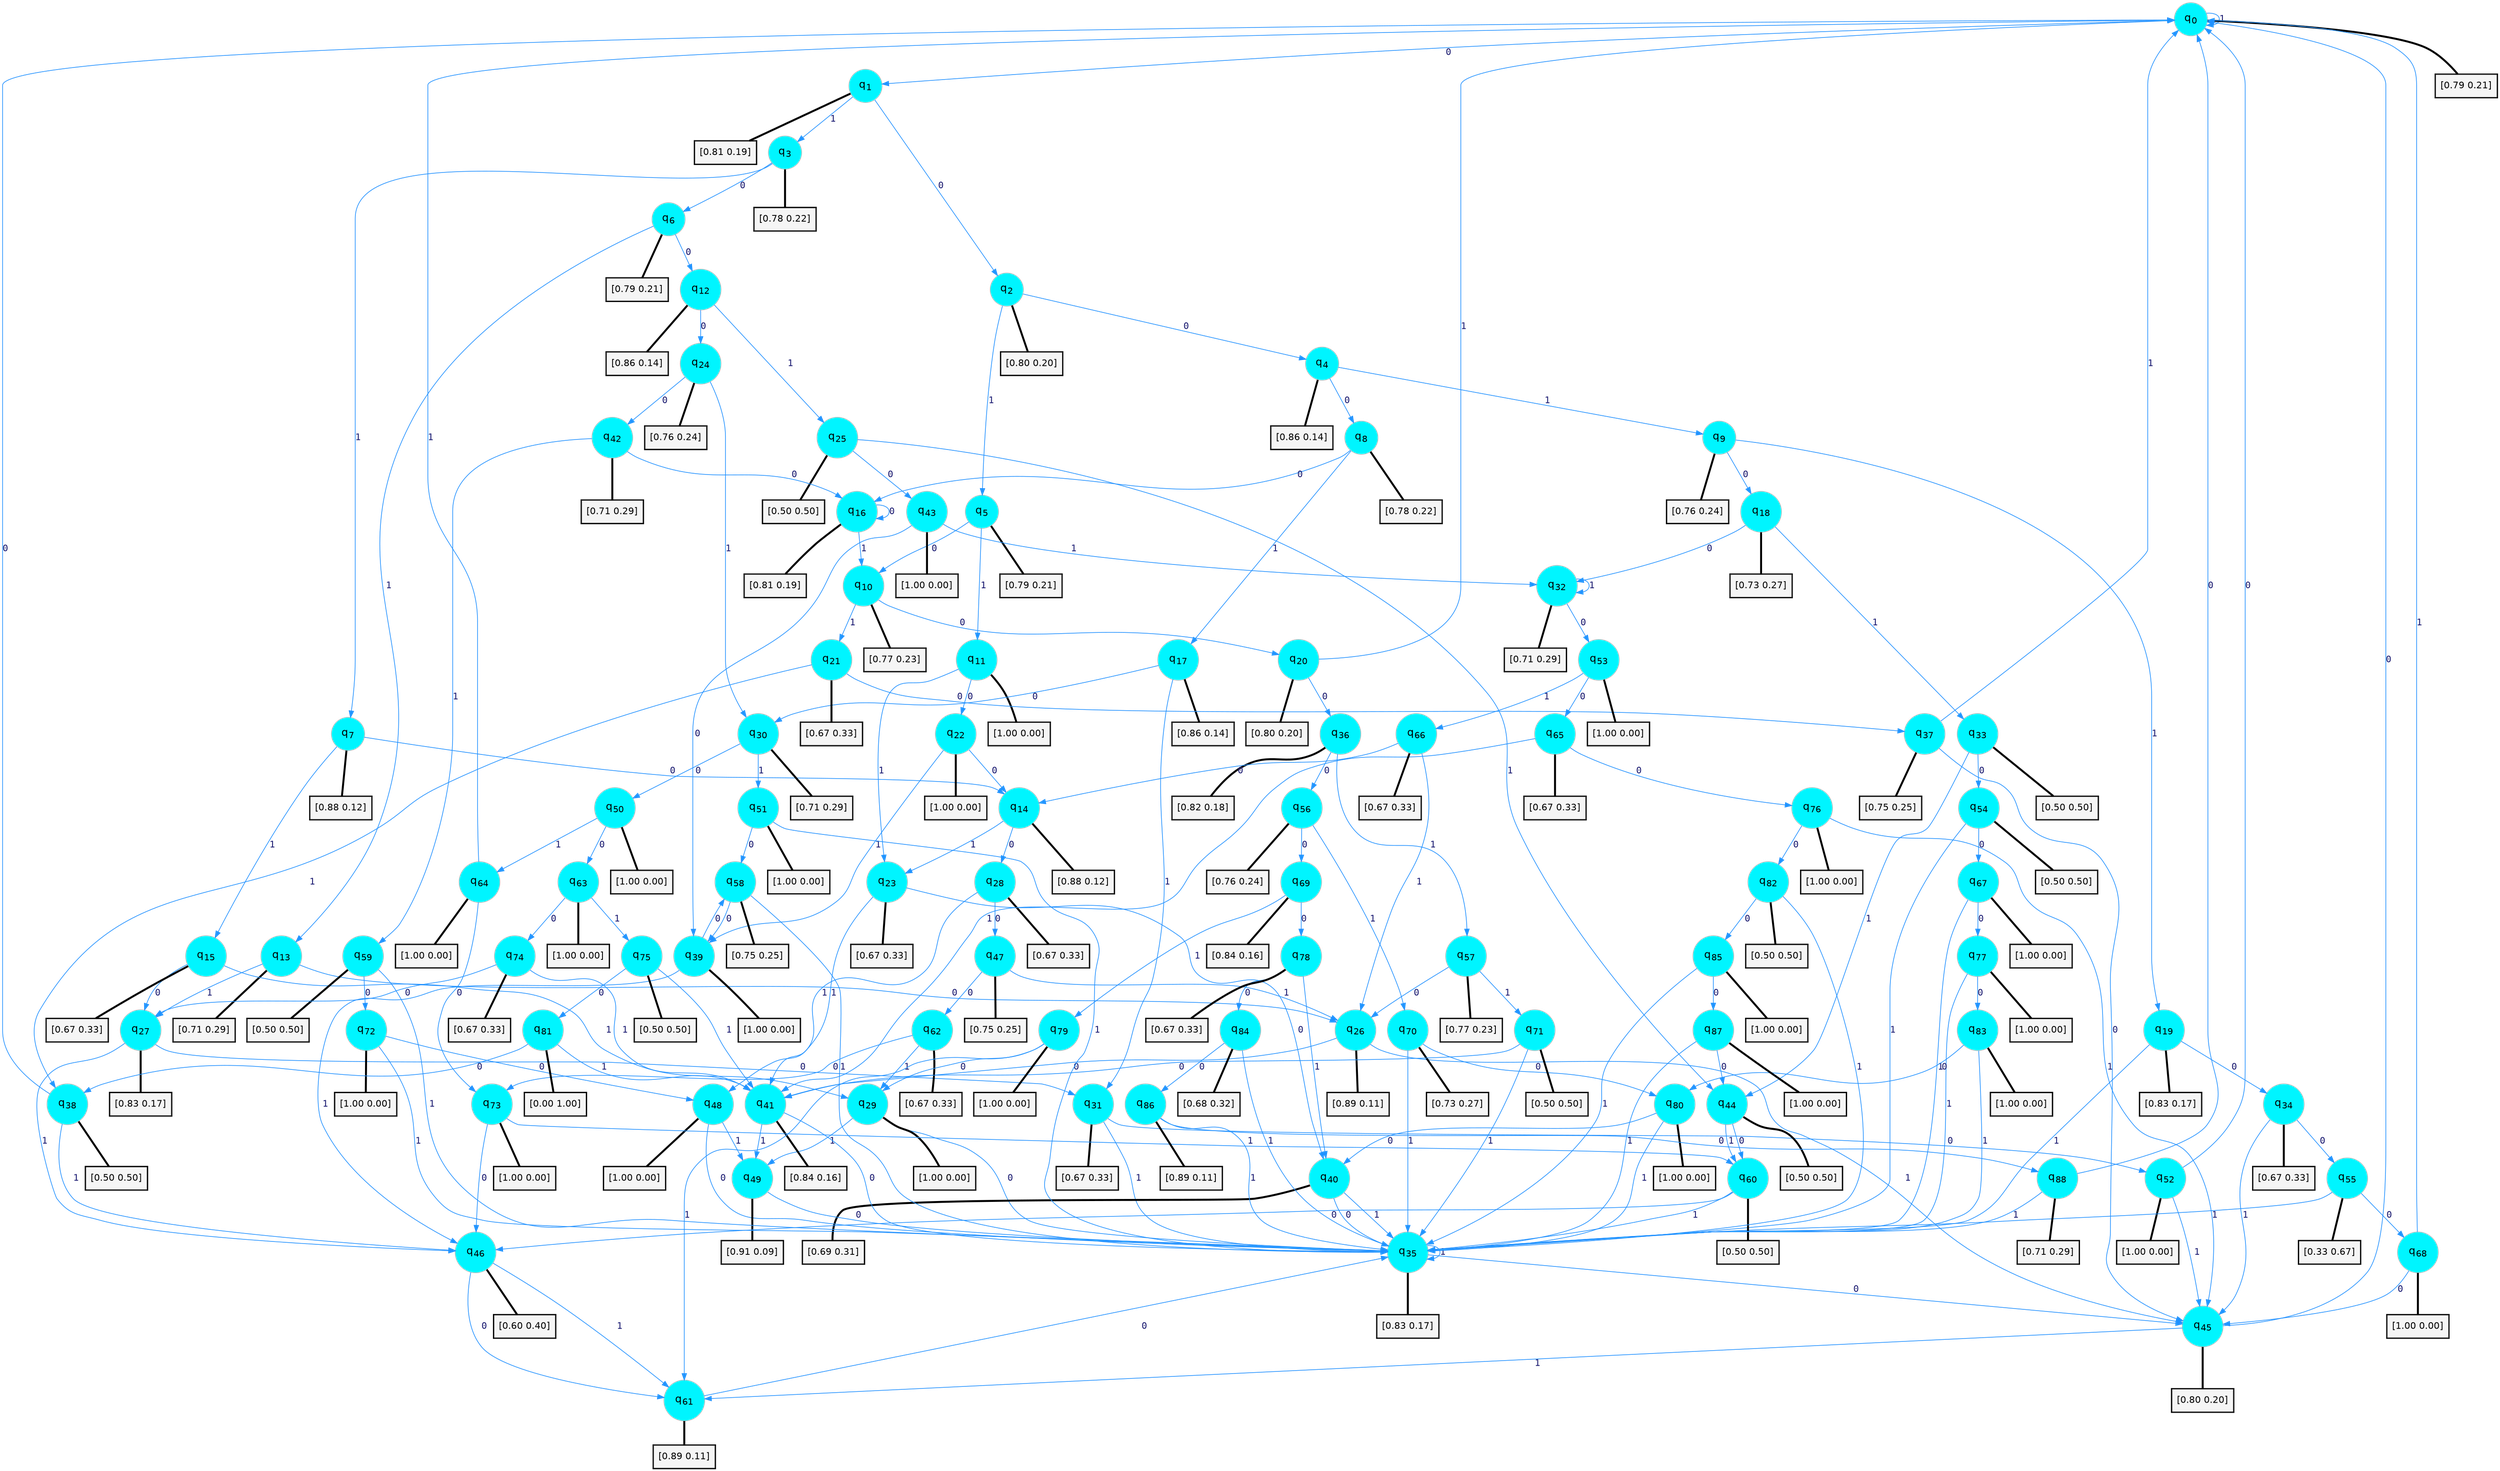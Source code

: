 digraph G {
graph [
bgcolor=transparent, dpi=300, rankdir=TD, size="40,25"];
node [
color=gray, fillcolor=turquoise1, fontcolor=black, fontname=Helvetica, fontsize=16, fontweight=bold, shape=circle, style=filled];
edge [
arrowsize=1, color=dodgerblue1, fontcolor=midnightblue, fontname=courier, fontweight=bold, penwidth=1, style=solid, weight=20];
0[label=<q<SUB>0</SUB>>];
1[label=<q<SUB>1</SUB>>];
2[label=<q<SUB>2</SUB>>];
3[label=<q<SUB>3</SUB>>];
4[label=<q<SUB>4</SUB>>];
5[label=<q<SUB>5</SUB>>];
6[label=<q<SUB>6</SUB>>];
7[label=<q<SUB>7</SUB>>];
8[label=<q<SUB>8</SUB>>];
9[label=<q<SUB>9</SUB>>];
10[label=<q<SUB>10</SUB>>];
11[label=<q<SUB>11</SUB>>];
12[label=<q<SUB>12</SUB>>];
13[label=<q<SUB>13</SUB>>];
14[label=<q<SUB>14</SUB>>];
15[label=<q<SUB>15</SUB>>];
16[label=<q<SUB>16</SUB>>];
17[label=<q<SUB>17</SUB>>];
18[label=<q<SUB>18</SUB>>];
19[label=<q<SUB>19</SUB>>];
20[label=<q<SUB>20</SUB>>];
21[label=<q<SUB>21</SUB>>];
22[label=<q<SUB>22</SUB>>];
23[label=<q<SUB>23</SUB>>];
24[label=<q<SUB>24</SUB>>];
25[label=<q<SUB>25</SUB>>];
26[label=<q<SUB>26</SUB>>];
27[label=<q<SUB>27</SUB>>];
28[label=<q<SUB>28</SUB>>];
29[label=<q<SUB>29</SUB>>];
30[label=<q<SUB>30</SUB>>];
31[label=<q<SUB>31</SUB>>];
32[label=<q<SUB>32</SUB>>];
33[label=<q<SUB>33</SUB>>];
34[label=<q<SUB>34</SUB>>];
35[label=<q<SUB>35</SUB>>];
36[label=<q<SUB>36</SUB>>];
37[label=<q<SUB>37</SUB>>];
38[label=<q<SUB>38</SUB>>];
39[label=<q<SUB>39</SUB>>];
40[label=<q<SUB>40</SUB>>];
41[label=<q<SUB>41</SUB>>];
42[label=<q<SUB>42</SUB>>];
43[label=<q<SUB>43</SUB>>];
44[label=<q<SUB>44</SUB>>];
45[label=<q<SUB>45</SUB>>];
46[label=<q<SUB>46</SUB>>];
47[label=<q<SUB>47</SUB>>];
48[label=<q<SUB>48</SUB>>];
49[label=<q<SUB>49</SUB>>];
50[label=<q<SUB>50</SUB>>];
51[label=<q<SUB>51</SUB>>];
52[label=<q<SUB>52</SUB>>];
53[label=<q<SUB>53</SUB>>];
54[label=<q<SUB>54</SUB>>];
55[label=<q<SUB>55</SUB>>];
56[label=<q<SUB>56</SUB>>];
57[label=<q<SUB>57</SUB>>];
58[label=<q<SUB>58</SUB>>];
59[label=<q<SUB>59</SUB>>];
60[label=<q<SUB>60</SUB>>];
61[label=<q<SUB>61</SUB>>];
62[label=<q<SUB>62</SUB>>];
63[label=<q<SUB>63</SUB>>];
64[label=<q<SUB>64</SUB>>];
65[label=<q<SUB>65</SUB>>];
66[label=<q<SUB>66</SUB>>];
67[label=<q<SUB>67</SUB>>];
68[label=<q<SUB>68</SUB>>];
69[label=<q<SUB>69</SUB>>];
70[label=<q<SUB>70</SUB>>];
71[label=<q<SUB>71</SUB>>];
72[label=<q<SUB>72</SUB>>];
73[label=<q<SUB>73</SUB>>];
74[label=<q<SUB>74</SUB>>];
75[label=<q<SUB>75</SUB>>];
76[label=<q<SUB>76</SUB>>];
77[label=<q<SUB>77</SUB>>];
78[label=<q<SUB>78</SUB>>];
79[label=<q<SUB>79</SUB>>];
80[label=<q<SUB>80</SUB>>];
81[label=<q<SUB>81</SUB>>];
82[label=<q<SUB>82</SUB>>];
83[label=<q<SUB>83</SUB>>];
84[label=<q<SUB>84</SUB>>];
85[label=<q<SUB>85</SUB>>];
86[label=<q<SUB>86</SUB>>];
87[label=<q<SUB>87</SUB>>];
88[label=<q<SUB>88</SUB>>];
89[label="[0.79 0.21]", shape=box,fontcolor=black, fontname=Helvetica, fontsize=14, penwidth=2, fillcolor=whitesmoke,color=black];
90[label="[0.81 0.19]", shape=box,fontcolor=black, fontname=Helvetica, fontsize=14, penwidth=2, fillcolor=whitesmoke,color=black];
91[label="[0.80 0.20]", shape=box,fontcolor=black, fontname=Helvetica, fontsize=14, penwidth=2, fillcolor=whitesmoke,color=black];
92[label="[0.78 0.22]", shape=box,fontcolor=black, fontname=Helvetica, fontsize=14, penwidth=2, fillcolor=whitesmoke,color=black];
93[label="[0.86 0.14]", shape=box,fontcolor=black, fontname=Helvetica, fontsize=14, penwidth=2, fillcolor=whitesmoke,color=black];
94[label="[0.79 0.21]", shape=box,fontcolor=black, fontname=Helvetica, fontsize=14, penwidth=2, fillcolor=whitesmoke,color=black];
95[label="[0.79 0.21]", shape=box,fontcolor=black, fontname=Helvetica, fontsize=14, penwidth=2, fillcolor=whitesmoke,color=black];
96[label="[0.88 0.12]", shape=box,fontcolor=black, fontname=Helvetica, fontsize=14, penwidth=2, fillcolor=whitesmoke,color=black];
97[label="[0.78 0.22]", shape=box,fontcolor=black, fontname=Helvetica, fontsize=14, penwidth=2, fillcolor=whitesmoke,color=black];
98[label="[0.76 0.24]", shape=box,fontcolor=black, fontname=Helvetica, fontsize=14, penwidth=2, fillcolor=whitesmoke,color=black];
99[label="[0.77 0.23]", shape=box,fontcolor=black, fontname=Helvetica, fontsize=14, penwidth=2, fillcolor=whitesmoke,color=black];
100[label="[1.00 0.00]", shape=box,fontcolor=black, fontname=Helvetica, fontsize=14, penwidth=2, fillcolor=whitesmoke,color=black];
101[label="[0.86 0.14]", shape=box,fontcolor=black, fontname=Helvetica, fontsize=14, penwidth=2, fillcolor=whitesmoke,color=black];
102[label="[0.71 0.29]", shape=box,fontcolor=black, fontname=Helvetica, fontsize=14, penwidth=2, fillcolor=whitesmoke,color=black];
103[label="[0.88 0.12]", shape=box,fontcolor=black, fontname=Helvetica, fontsize=14, penwidth=2, fillcolor=whitesmoke,color=black];
104[label="[0.67 0.33]", shape=box,fontcolor=black, fontname=Helvetica, fontsize=14, penwidth=2, fillcolor=whitesmoke,color=black];
105[label="[0.81 0.19]", shape=box,fontcolor=black, fontname=Helvetica, fontsize=14, penwidth=2, fillcolor=whitesmoke,color=black];
106[label="[0.86 0.14]", shape=box,fontcolor=black, fontname=Helvetica, fontsize=14, penwidth=2, fillcolor=whitesmoke,color=black];
107[label="[0.73 0.27]", shape=box,fontcolor=black, fontname=Helvetica, fontsize=14, penwidth=2, fillcolor=whitesmoke,color=black];
108[label="[0.83 0.17]", shape=box,fontcolor=black, fontname=Helvetica, fontsize=14, penwidth=2, fillcolor=whitesmoke,color=black];
109[label="[0.80 0.20]", shape=box,fontcolor=black, fontname=Helvetica, fontsize=14, penwidth=2, fillcolor=whitesmoke,color=black];
110[label="[0.67 0.33]", shape=box,fontcolor=black, fontname=Helvetica, fontsize=14, penwidth=2, fillcolor=whitesmoke,color=black];
111[label="[1.00 0.00]", shape=box,fontcolor=black, fontname=Helvetica, fontsize=14, penwidth=2, fillcolor=whitesmoke,color=black];
112[label="[0.67 0.33]", shape=box,fontcolor=black, fontname=Helvetica, fontsize=14, penwidth=2, fillcolor=whitesmoke,color=black];
113[label="[0.76 0.24]", shape=box,fontcolor=black, fontname=Helvetica, fontsize=14, penwidth=2, fillcolor=whitesmoke,color=black];
114[label="[0.50 0.50]", shape=box,fontcolor=black, fontname=Helvetica, fontsize=14, penwidth=2, fillcolor=whitesmoke,color=black];
115[label="[0.89 0.11]", shape=box,fontcolor=black, fontname=Helvetica, fontsize=14, penwidth=2, fillcolor=whitesmoke,color=black];
116[label="[0.83 0.17]", shape=box,fontcolor=black, fontname=Helvetica, fontsize=14, penwidth=2, fillcolor=whitesmoke,color=black];
117[label="[0.67 0.33]", shape=box,fontcolor=black, fontname=Helvetica, fontsize=14, penwidth=2, fillcolor=whitesmoke,color=black];
118[label="[1.00 0.00]", shape=box,fontcolor=black, fontname=Helvetica, fontsize=14, penwidth=2, fillcolor=whitesmoke,color=black];
119[label="[0.71 0.29]", shape=box,fontcolor=black, fontname=Helvetica, fontsize=14, penwidth=2, fillcolor=whitesmoke,color=black];
120[label="[0.67 0.33]", shape=box,fontcolor=black, fontname=Helvetica, fontsize=14, penwidth=2, fillcolor=whitesmoke,color=black];
121[label="[0.71 0.29]", shape=box,fontcolor=black, fontname=Helvetica, fontsize=14, penwidth=2, fillcolor=whitesmoke,color=black];
122[label="[0.50 0.50]", shape=box,fontcolor=black, fontname=Helvetica, fontsize=14, penwidth=2, fillcolor=whitesmoke,color=black];
123[label="[0.67 0.33]", shape=box,fontcolor=black, fontname=Helvetica, fontsize=14, penwidth=2, fillcolor=whitesmoke,color=black];
124[label="[0.83 0.17]", shape=box,fontcolor=black, fontname=Helvetica, fontsize=14, penwidth=2, fillcolor=whitesmoke,color=black];
125[label="[0.82 0.18]", shape=box,fontcolor=black, fontname=Helvetica, fontsize=14, penwidth=2, fillcolor=whitesmoke,color=black];
126[label="[0.75 0.25]", shape=box,fontcolor=black, fontname=Helvetica, fontsize=14, penwidth=2, fillcolor=whitesmoke,color=black];
127[label="[0.50 0.50]", shape=box,fontcolor=black, fontname=Helvetica, fontsize=14, penwidth=2, fillcolor=whitesmoke,color=black];
128[label="[1.00 0.00]", shape=box,fontcolor=black, fontname=Helvetica, fontsize=14, penwidth=2, fillcolor=whitesmoke,color=black];
129[label="[0.69 0.31]", shape=box,fontcolor=black, fontname=Helvetica, fontsize=14, penwidth=2, fillcolor=whitesmoke,color=black];
130[label="[0.84 0.16]", shape=box,fontcolor=black, fontname=Helvetica, fontsize=14, penwidth=2, fillcolor=whitesmoke,color=black];
131[label="[0.71 0.29]", shape=box,fontcolor=black, fontname=Helvetica, fontsize=14, penwidth=2, fillcolor=whitesmoke,color=black];
132[label="[1.00 0.00]", shape=box,fontcolor=black, fontname=Helvetica, fontsize=14, penwidth=2, fillcolor=whitesmoke,color=black];
133[label="[0.50 0.50]", shape=box,fontcolor=black, fontname=Helvetica, fontsize=14, penwidth=2, fillcolor=whitesmoke,color=black];
134[label="[0.80 0.20]", shape=box,fontcolor=black, fontname=Helvetica, fontsize=14, penwidth=2, fillcolor=whitesmoke,color=black];
135[label="[0.60 0.40]", shape=box,fontcolor=black, fontname=Helvetica, fontsize=14, penwidth=2, fillcolor=whitesmoke,color=black];
136[label="[0.75 0.25]", shape=box,fontcolor=black, fontname=Helvetica, fontsize=14, penwidth=2, fillcolor=whitesmoke,color=black];
137[label="[1.00 0.00]", shape=box,fontcolor=black, fontname=Helvetica, fontsize=14, penwidth=2, fillcolor=whitesmoke,color=black];
138[label="[0.91 0.09]", shape=box,fontcolor=black, fontname=Helvetica, fontsize=14, penwidth=2, fillcolor=whitesmoke,color=black];
139[label="[1.00 0.00]", shape=box,fontcolor=black, fontname=Helvetica, fontsize=14, penwidth=2, fillcolor=whitesmoke,color=black];
140[label="[1.00 0.00]", shape=box,fontcolor=black, fontname=Helvetica, fontsize=14, penwidth=2, fillcolor=whitesmoke,color=black];
141[label="[1.00 0.00]", shape=box,fontcolor=black, fontname=Helvetica, fontsize=14, penwidth=2, fillcolor=whitesmoke,color=black];
142[label="[1.00 0.00]", shape=box,fontcolor=black, fontname=Helvetica, fontsize=14, penwidth=2, fillcolor=whitesmoke,color=black];
143[label="[0.50 0.50]", shape=box,fontcolor=black, fontname=Helvetica, fontsize=14, penwidth=2, fillcolor=whitesmoke,color=black];
144[label="[0.33 0.67]", shape=box,fontcolor=black, fontname=Helvetica, fontsize=14, penwidth=2, fillcolor=whitesmoke,color=black];
145[label="[0.76 0.24]", shape=box,fontcolor=black, fontname=Helvetica, fontsize=14, penwidth=2, fillcolor=whitesmoke,color=black];
146[label="[0.77 0.23]", shape=box,fontcolor=black, fontname=Helvetica, fontsize=14, penwidth=2, fillcolor=whitesmoke,color=black];
147[label="[0.75 0.25]", shape=box,fontcolor=black, fontname=Helvetica, fontsize=14, penwidth=2, fillcolor=whitesmoke,color=black];
148[label="[0.50 0.50]", shape=box,fontcolor=black, fontname=Helvetica, fontsize=14, penwidth=2, fillcolor=whitesmoke,color=black];
149[label="[0.50 0.50]", shape=box,fontcolor=black, fontname=Helvetica, fontsize=14, penwidth=2, fillcolor=whitesmoke,color=black];
150[label="[0.89 0.11]", shape=box,fontcolor=black, fontname=Helvetica, fontsize=14, penwidth=2, fillcolor=whitesmoke,color=black];
151[label="[0.67 0.33]", shape=box,fontcolor=black, fontname=Helvetica, fontsize=14, penwidth=2, fillcolor=whitesmoke,color=black];
152[label="[1.00 0.00]", shape=box,fontcolor=black, fontname=Helvetica, fontsize=14, penwidth=2, fillcolor=whitesmoke,color=black];
153[label="[1.00 0.00]", shape=box,fontcolor=black, fontname=Helvetica, fontsize=14, penwidth=2, fillcolor=whitesmoke,color=black];
154[label="[0.67 0.33]", shape=box,fontcolor=black, fontname=Helvetica, fontsize=14, penwidth=2, fillcolor=whitesmoke,color=black];
155[label="[0.67 0.33]", shape=box,fontcolor=black, fontname=Helvetica, fontsize=14, penwidth=2, fillcolor=whitesmoke,color=black];
156[label="[1.00 0.00]", shape=box,fontcolor=black, fontname=Helvetica, fontsize=14, penwidth=2, fillcolor=whitesmoke,color=black];
157[label="[1.00 0.00]", shape=box,fontcolor=black, fontname=Helvetica, fontsize=14, penwidth=2, fillcolor=whitesmoke,color=black];
158[label="[0.84 0.16]", shape=box,fontcolor=black, fontname=Helvetica, fontsize=14, penwidth=2, fillcolor=whitesmoke,color=black];
159[label="[0.73 0.27]", shape=box,fontcolor=black, fontname=Helvetica, fontsize=14, penwidth=2, fillcolor=whitesmoke,color=black];
160[label="[0.50 0.50]", shape=box,fontcolor=black, fontname=Helvetica, fontsize=14, penwidth=2, fillcolor=whitesmoke,color=black];
161[label="[1.00 0.00]", shape=box,fontcolor=black, fontname=Helvetica, fontsize=14, penwidth=2, fillcolor=whitesmoke,color=black];
162[label="[1.00 0.00]", shape=box,fontcolor=black, fontname=Helvetica, fontsize=14, penwidth=2, fillcolor=whitesmoke,color=black];
163[label="[0.67 0.33]", shape=box,fontcolor=black, fontname=Helvetica, fontsize=14, penwidth=2, fillcolor=whitesmoke,color=black];
164[label="[0.50 0.50]", shape=box,fontcolor=black, fontname=Helvetica, fontsize=14, penwidth=2, fillcolor=whitesmoke,color=black];
165[label="[1.00 0.00]", shape=box,fontcolor=black, fontname=Helvetica, fontsize=14, penwidth=2, fillcolor=whitesmoke,color=black];
166[label="[1.00 0.00]", shape=box,fontcolor=black, fontname=Helvetica, fontsize=14, penwidth=2, fillcolor=whitesmoke,color=black];
167[label="[0.67 0.33]", shape=box,fontcolor=black, fontname=Helvetica, fontsize=14, penwidth=2, fillcolor=whitesmoke,color=black];
168[label="[1.00 0.00]", shape=box,fontcolor=black, fontname=Helvetica, fontsize=14, penwidth=2, fillcolor=whitesmoke,color=black];
169[label="[1.00 0.00]", shape=box,fontcolor=black, fontname=Helvetica, fontsize=14, penwidth=2, fillcolor=whitesmoke,color=black];
170[label="[0.00 1.00]", shape=box,fontcolor=black, fontname=Helvetica, fontsize=14, penwidth=2, fillcolor=whitesmoke,color=black];
171[label="[0.50 0.50]", shape=box,fontcolor=black, fontname=Helvetica, fontsize=14, penwidth=2, fillcolor=whitesmoke,color=black];
172[label="[1.00 0.00]", shape=box,fontcolor=black, fontname=Helvetica, fontsize=14, penwidth=2, fillcolor=whitesmoke,color=black];
173[label="[0.68 0.32]", shape=box,fontcolor=black, fontname=Helvetica, fontsize=14, penwidth=2, fillcolor=whitesmoke,color=black];
174[label="[1.00 0.00]", shape=box,fontcolor=black, fontname=Helvetica, fontsize=14, penwidth=2, fillcolor=whitesmoke,color=black];
175[label="[0.89 0.11]", shape=box,fontcolor=black, fontname=Helvetica, fontsize=14, penwidth=2, fillcolor=whitesmoke,color=black];
176[label="[1.00 0.00]", shape=box,fontcolor=black, fontname=Helvetica, fontsize=14, penwidth=2, fillcolor=whitesmoke,color=black];
177[label="[0.71 0.29]", shape=box,fontcolor=black, fontname=Helvetica, fontsize=14, penwidth=2, fillcolor=whitesmoke,color=black];
0->1 [label=0];
0->0 [label=1];
0->89 [arrowhead=none, penwidth=3,color=black];
1->2 [label=0];
1->3 [label=1];
1->90 [arrowhead=none, penwidth=3,color=black];
2->4 [label=0];
2->5 [label=1];
2->91 [arrowhead=none, penwidth=3,color=black];
3->6 [label=0];
3->7 [label=1];
3->92 [arrowhead=none, penwidth=3,color=black];
4->8 [label=0];
4->9 [label=1];
4->93 [arrowhead=none, penwidth=3,color=black];
5->10 [label=0];
5->11 [label=1];
5->94 [arrowhead=none, penwidth=3,color=black];
6->12 [label=0];
6->13 [label=1];
6->95 [arrowhead=none, penwidth=3,color=black];
7->14 [label=0];
7->15 [label=1];
7->96 [arrowhead=none, penwidth=3,color=black];
8->16 [label=0];
8->17 [label=1];
8->97 [arrowhead=none, penwidth=3,color=black];
9->18 [label=0];
9->19 [label=1];
9->98 [arrowhead=none, penwidth=3,color=black];
10->20 [label=0];
10->21 [label=1];
10->99 [arrowhead=none, penwidth=3,color=black];
11->22 [label=0];
11->23 [label=1];
11->100 [arrowhead=none, penwidth=3,color=black];
12->24 [label=0];
12->25 [label=1];
12->101 [arrowhead=none, penwidth=3,color=black];
13->26 [label=0];
13->27 [label=1];
13->102 [arrowhead=none, penwidth=3,color=black];
14->28 [label=0];
14->23 [label=1];
14->103 [arrowhead=none, penwidth=3,color=black];
15->27 [label=0];
15->29 [label=1];
15->104 [arrowhead=none, penwidth=3,color=black];
16->16 [label=0];
16->10 [label=1];
16->105 [arrowhead=none, penwidth=3,color=black];
17->30 [label=0];
17->31 [label=1];
17->106 [arrowhead=none, penwidth=3,color=black];
18->32 [label=0];
18->33 [label=1];
18->107 [arrowhead=none, penwidth=3,color=black];
19->34 [label=0];
19->35 [label=1];
19->108 [arrowhead=none, penwidth=3,color=black];
20->36 [label=0];
20->0 [label=1];
20->109 [arrowhead=none, penwidth=3,color=black];
21->37 [label=0];
21->38 [label=1];
21->110 [arrowhead=none, penwidth=3,color=black];
22->14 [label=0];
22->39 [label=1];
22->111 [arrowhead=none, penwidth=3,color=black];
23->40 [label=0];
23->41 [label=1];
23->112 [arrowhead=none, penwidth=3,color=black];
24->42 [label=0];
24->30 [label=1];
24->113 [arrowhead=none, penwidth=3,color=black];
25->43 [label=0];
25->44 [label=1];
25->114 [arrowhead=none, penwidth=3,color=black];
26->41 [label=0];
26->45 [label=1];
26->115 [arrowhead=none, penwidth=3,color=black];
27->31 [label=0];
27->46 [label=1];
27->116 [arrowhead=none, penwidth=3,color=black];
28->47 [label=0];
28->48 [label=1];
28->117 [arrowhead=none, penwidth=3,color=black];
29->35 [label=0];
29->49 [label=1];
29->118 [arrowhead=none, penwidth=3,color=black];
30->50 [label=0];
30->51 [label=1];
30->119 [arrowhead=none, penwidth=3,color=black];
31->52 [label=0];
31->35 [label=1];
31->120 [arrowhead=none, penwidth=3,color=black];
32->53 [label=0];
32->32 [label=1];
32->121 [arrowhead=none, penwidth=3,color=black];
33->54 [label=0];
33->44 [label=1];
33->122 [arrowhead=none, penwidth=3,color=black];
34->55 [label=0];
34->45 [label=1];
34->123 [arrowhead=none, penwidth=3,color=black];
35->45 [label=0];
35->35 [label=1];
35->124 [arrowhead=none, penwidth=3,color=black];
36->56 [label=0];
36->57 [label=1];
36->125 [arrowhead=none, penwidth=3,color=black];
37->45 [label=0];
37->0 [label=1];
37->126 [arrowhead=none, penwidth=3,color=black];
38->0 [label=0];
38->46 [label=1];
38->127 [arrowhead=none, penwidth=3,color=black];
39->58 [label=0];
39->46 [label=1];
39->128 [arrowhead=none, penwidth=3,color=black];
40->35 [label=0];
40->35 [label=1];
40->129 [arrowhead=none, penwidth=3,color=black];
41->35 [label=0];
41->49 [label=1];
41->130 [arrowhead=none, penwidth=3,color=black];
42->16 [label=0];
42->59 [label=1];
42->131 [arrowhead=none, penwidth=3,color=black];
43->39 [label=0];
43->32 [label=1];
43->132 [arrowhead=none, penwidth=3,color=black];
44->60 [label=0];
44->60 [label=1];
44->133 [arrowhead=none, penwidth=3,color=black];
45->0 [label=0];
45->61 [label=1];
45->134 [arrowhead=none, penwidth=3,color=black];
46->61 [label=0];
46->61 [label=1];
46->135 [arrowhead=none, penwidth=3,color=black];
47->62 [label=0];
47->26 [label=1];
47->136 [arrowhead=none, penwidth=3,color=black];
48->35 [label=0];
48->49 [label=1];
48->137 [arrowhead=none, penwidth=3,color=black];
49->35 [label=0];
49->138 [arrowhead=none, penwidth=3,color=black];
50->63 [label=0];
50->64 [label=1];
50->139 [arrowhead=none, penwidth=3,color=black];
51->58 [label=0];
51->35 [label=1];
51->140 [arrowhead=none, penwidth=3,color=black];
52->0 [label=0];
52->45 [label=1];
52->141 [arrowhead=none, penwidth=3,color=black];
53->65 [label=0];
53->66 [label=1];
53->142 [arrowhead=none, penwidth=3,color=black];
54->67 [label=0];
54->35 [label=1];
54->143 [arrowhead=none, penwidth=3,color=black];
55->68 [label=0];
55->35 [label=1];
55->144 [arrowhead=none, penwidth=3,color=black];
56->69 [label=0];
56->70 [label=1];
56->145 [arrowhead=none, penwidth=3,color=black];
57->26 [label=0];
57->71 [label=1];
57->146 [arrowhead=none, penwidth=3,color=black];
58->39 [label=0];
58->35 [label=1];
58->147 [arrowhead=none, penwidth=3,color=black];
59->72 [label=0];
59->35 [label=1];
59->148 [arrowhead=none, penwidth=3,color=black];
60->46 [label=0];
60->35 [label=1];
60->149 [arrowhead=none, penwidth=3,color=black];
61->35 [label=0];
61->150 [arrowhead=none, penwidth=3,color=black];
62->73 [label=0];
62->29 [label=1];
62->151 [arrowhead=none, penwidth=3,color=black];
63->74 [label=0];
63->75 [label=1];
63->152 [arrowhead=none, penwidth=3,color=black];
64->73 [label=0];
64->0 [label=1];
64->153 [arrowhead=none, penwidth=3,color=black];
65->76 [label=0];
65->41 [label=1];
65->154 [arrowhead=none, penwidth=3,color=black];
66->14 [label=0];
66->26 [label=1];
66->155 [arrowhead=none, penwidth=3,color=black];
67->77 [label=0];
67->35 [label=1];
67->156 [arrowhead=none, penwidth=3,color=black];
68->45 [label=0];
68->0 [label=1];
68->157 [arrowhead=none, penwidth=3,color=black];
69->78 [label=0];
69->79 [label=1];
69->158 [arrowhead=none, penwidth=3,color=black];
70->80 [label=0];
70->35 [label=1];
70->159 [arrowhead=none, penwidth=3,color=black];
71->41 [label=0];
71->35 [label=1];
71->160 [arrowhead=none, penwidth=3,color=black];
72->48 [label=0];
72->35 [label=1];
72->161 [arrowhead=none, penwidth=3,color=black];
73->46 [label=0];
73->60 [label=1];
73->162 [arrowhead=none, penwidth=3,color=black];
74->27 [label=0];
74->41 [label=1];
74->163 [arrowhead=none, penwidth=3,color=black];
75->81 [label=0];
75->41 [label=1];
75->164 [arrowhead=none, penwidth=3,color=black];
76->82 [label=0];
76->45 [label=1];
76->165 [arrowhead=none, penwidth=3,color=black];
77->83 [label=0];
77->35 [label=1];
77->166 [arrowhead=none, penwidth=3,color=black];
78->84 [label=0];
78->40 [label=1];
78->167 [arrowhead=none, penwidth=3,color=black];
79->29 [label=0];
79->61 [label=1];
79->168 [arrowhead=none, penwidth=3,color=black];
80->40 [label=0];
80->35 [label=1];
80->169 [arrowhead=none, penwidth=3,color=black];
81->38 [label=0];
81->41 [label=1];
81->170 [arrowhead=none, penwidth=3,color=black];
82->85 [label=0];
82->35 [label=1];
82->171 [arrowhead=none, penwidth=3,color=black];
83->80 [label=0];
83->35 [label=1];
83->172 [arrowhead=none, penwidth=3,color=black];
84->86 [label=0];
84->35 [label=1];
84->173 [arrowhead=none, penwidth=3,color=black];
85->87 [label=0];
85->35 [label=1];
85->174 [arrowhead=none, penwidth=3,color=black];
86->88 [label=0];
86->35 [label=1];
86->175 [arrowhead=none, penwidth=3,color=black];
87->44 [label=0];
87->35 [label=1];
87->176 [arrowhead=none, penwidth=3,color=black];
88->0 [label=0];
88->35 [label=1];
88->177 [arrowhead=none, penwidth=3,color=black];
}
